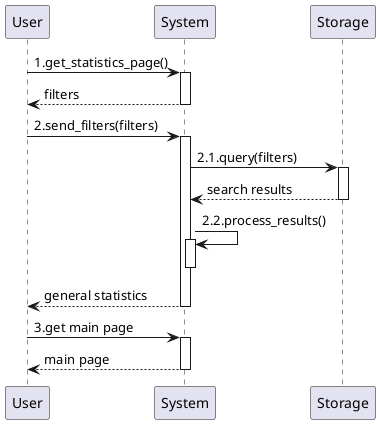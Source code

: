 @startuml general_statistics
    participant User as U
    participant System as S
    participant Storage as ST

    autoactivate on

    U -> S: 1.get_statistics_page()
    return filters
    U -> S: 2.send_filters(filters)
    S -> ST: 2.1.query(filters)
    return search results
    S -> S: 2.2.process_results()
    deactivate S
    return general statistics
    U -> S: 3.get main page
    return main page
@enduml
